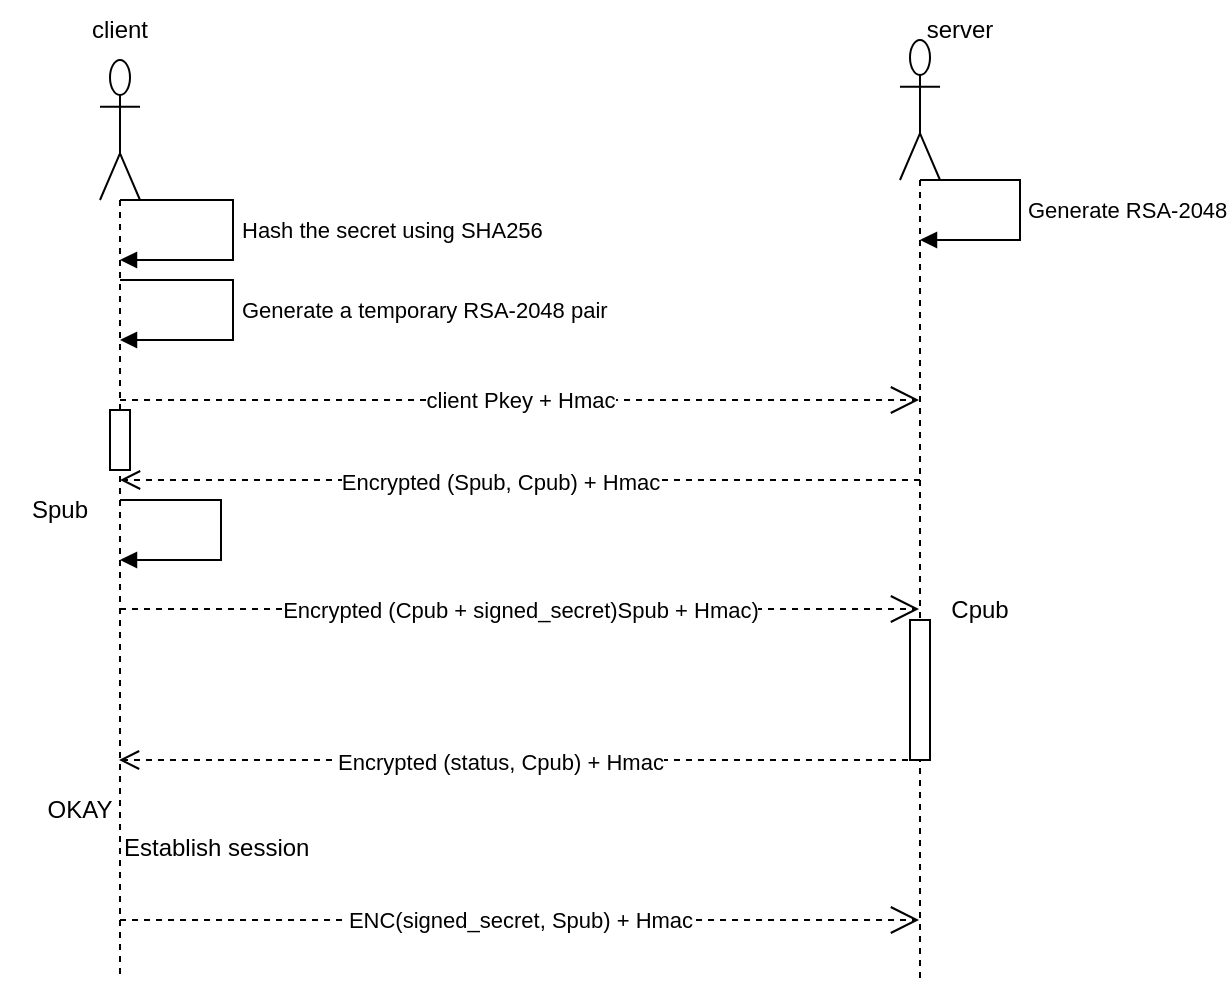 <mxfile>
    <diagram id="sUI9lsJAxRzt1yUOSYyy" name="Page-1">
        <mxGraphModel dx="1256" dy="521" grid="1" gridSize="10" guides="1" tooltips="1" connect="1" arrows="1" fold="1" page="1" pageScale="1" pageWidth="1654" pageHeight="2336" math="0" shadow="0">
            <root>
                <mxCell id="0"/>
                <mxCell id="1" parent="0"/>
                <mxCell id="76" value="" style="shape=umlLifeline;participant=umlActor;perimeter=lifelinePerimeter;whiteSpace=wrap;html=1;container=1;collapsible=0;recursiveResize=0;verticalAlign=top;spacingTop=36;outlineConnect=0;size=70;" vertex="1" parent="1">
                    <mxGeometry x="600" y="150" width="20" height="460" as="geometry"/>
                </mxCell>
                <mxCell id="77" value="" style="html=1;points=[];perimeter=orthogonalPerimeter;" vertex="1" parent="76">
                    <mxGeometry x="5" y="175" width="10" height="30" as="geometry"/>
                </mxCell>
                <mxCell id="78" value="client" style="text;strokeColor=none;align=center;fillColor=none;html=1;verticalAlign=middle;whiteSpace=wrap;rounded=0;" vertex="1" parent="1">
                    <mxGeometry x="580" y="120" width="60" height="30" as="geometry"/>
                </mxCell>
                <mxCell id="79" value="" style="shape=umlLifeline;participant=umlActor;perimeter=lifelinePerimeter;whiteSpace=wrap;html=1;container=1;collapsible=0;recursiveResize=0;verticalAlign=top;spacingTop=36;outlineConnect=0;size=70;" vertex="1" parent="1">
                    <mxGeometry x="1000" y="140" width="20" height="470" as="geometry"/>
                </mxCell>
                <mxCell id="80" value="" style="html=1;points=[];perimeter=orthogonalPerimeter;" vertex="1" parent="79">
                    <mxGeometry x="5" y="290" width="10" height="70" as="geometry"/>
                </mxCell>
                <mxCell id="81" value="server" style="text;strokeColor=none;align=center;fillColor=none;html=1;verticalAlign=middle;whiteSpace=wrap;rounded=0;" vertex="1" parent="1">
                    <mxGeometry x="1000" y="120" width="60" height="30" as="geometry"/>
                </mxCell>
                <mxCell id="82" value="Encrypted (Spub, Cpub) + Hmac" style="html=1;verticalAlign=bottom;endArrow=open;dashed=1;endSize=8;" edge="1" parent="1" target="76">
                    <mxGeometry x="0.049" y="10" relative="1" as="geometry">
                        <mxPoint x="1010" y="360" as="sourcePoint"/>
                        <mxPoint x="640" y="360" as="targetPoint"/>
                        <mxPoint as="offset"/>
                    </mxGeometry>
                </mxCell>
                <mxCell id="83" value="Generate RSA-2048" style="edgeStyle=orthogonalEdgeStyle;html=1;align=left;spacingLeft=2;endArrow=block;rounded=0;" edge="1" parent="1" source="79" target="79">
                    <mxGeometry relative="1" as="geometry">
                        <mxPoint x="940" y="210" as="sourcePoint"/>
                        <Array as="points">
                            <mxPoint x="1060" y="210"/>
                            <mxPoint x="1060" y="240"/>
                        </Array>
                        <mxPoint x="945" y="270" as="targetPoint"/>
                    </mxGeometry>
                </mxCell>
                <mxCell id="84" value="Generate a temporary RSA-2048 pair" style="edgeStyle=orthogonalEdgeStyle;html=1;align=left;spacingLeft=2;endArrow=block;rounded=0;" edge="1" parent="1">
                    <mxGeometry relative="1" as="geometry">
                        <mxPoint x="610" y="260" as="sourcePoint"/>
                        <Array as="points">
                            <mxPoint x="666.5" y="260"/>
                            <mxPoint x="666.5" y="290"/>
                        </Array>
                        <mxPoint x="610" y="290" as="targetPoint"/>
                    </mxGeometry>
                </mxCell>
                <mxCell id="85" value="Hash the secret using SHA256" style="edgeStyle=orthogonalEdgeStyle;html=1;align=left;spacingLeft=2;endArrow=block;rounded=0;" edge="1" parent="1">
                    <mxGeometry relative="1" as="geometry">
                        <mxPoint x="610" y="220" as="sourcePoint"/>
                        <Array as="points">
                            <mxPoint x="666.5" y="220"/>
                            <mxPoint x="666.5" y="250"/>
                        </Array>
                        <mxPoint x="610" y="250" as="targetPoint"/>
                    </mxGeometry>
                </mxCell>
                <mxCell id="86" value="client Pkey + Hmac" style="endArrow=open;endSize=12;dashed=1;html=1;" edge="1" parent="1" target="79">
                    <mxGeometry x="0.001" width="160" relative="1" as="geometry">
                        <mxPoint x="610" y="320" as="sourcePoint"/>
                        <mxPoint x="770" y="320" as="targetPoint"/>
                        <mxPoint as="offset"/>
                    </mxGeometry>
                </mxCell>
                <mxCell id="87" value="" style="edgeStyle=orthogonalEdgeStyle;html=1;align=left;spacingLeft=2;endArrow=block;rounded=0;" edge="1" parent="1">
                    <mxGeometry relative="1" as="geometry">
                        <mxPoint x="610" y="370" as="sourcePoint"/>
                        <Array as="points">
                            <mxPoint x="660.5" y="370"/>
                            <mxPoint x="660.5" y="400"/>
                        </Array>
                        <mxPoint x="610" y="400" as="targetPoint"/>
                    </mxGeometry>
                </mxCell>
                <mxCell id="88" value="Cpub" style="text;strokeColor=none;align=center;fillColor=none;html=1;verticalAlign=middle;whiteSpace=wrap;rounded=0;" vertex="1" parent="1">
                    <mxGeometry x="1010" y="410" width="60" height="30" as="geometry"/>
                </mxCell>
                <mxCell id="89" value="Spub" style="text;strokeColor=none;align=center;fillColor=none;html=1;verticalAlign=middle;whiteSpace=wrap;rounded=0;" vertex="1" parent="1">
                    <mxGeometry x="550" y="360" width="60" height="30" as="geometry"/>
                </mxCell>
                <mxCell id="90" value="OKAY" style="text;strokeColor=none;align=center;fillColor=none;html=1;verticalAlign=middle;whiteSpace=wrap;rounded=0;" vertex="1" parent="1">
                    <mxGeometry x="560" y="510" width="60" height="30" as="geometry"/>
                </mxCell>
                <mxCell id="91" value="Establish session" style="text;whiteSpace=wrap;html=1;" vertex="1" parent="1">
                    <mxGeometry x="610" y="530" width="210" height="40" as="geometry"/>
                </mxCell>
                <mxCell id="92" value="ENC(signed_secret, Spub) + Hmac" style="endArrow=open;endSize=12;dashed=1;html=1;" edge="1" parent="1">
                    <mxGeometry x="0.001" width="160" relative="1" as="geometry">
                        <mxPoint x="610" y="580" as="sourcePoint"/>
                        <mxPoint x="1009.5" y="580" as="targetPoint"/>
                        <mxPoint as="offset"/>
                    </mxGeometry>
                </mxCell>
                <mxCell id="93" value="Encrypted (Cpub + signed_secret)Spub + Hmac)" style="endArrow=open;endSize=12;dashed=1;html=1;" edge="1" parent="1">
                    <mxGeometry x="0.001" width="160" relative="1" as="geometry">
                        <mxPoint x="610" y="424.5" as="sourcePoint"/>
                        <mxPoint x="1009.5" y="424.5" as="targetPoint"/>
                        <mxPoint as="offset"/>
                    </mxGeometry>
                </mxCell>
                <mxCell id="94" value="Encrypted (status, Cpub) + Hmac" style="html=1;verticalAlign=bottom;endArrow=open;dashed=1;endSize=8;" edge="1" parent="1">
                    <mxGeometry x="0.049" y="10" relative="1" as="geometry">
                        <mxPoint x="1010" y="500" as="sourcePoint"/>
                        <mxPoint x="609.5" y="500" as="targetPoint"/>
                        <mxPoint as="offset"/>
                    </mxGeometry>
                </mxCell>
            </root>
        </mxGraphModel>
    </diagram>
</mxfile>
